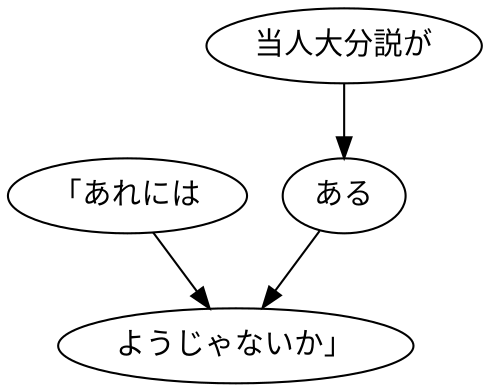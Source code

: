 digraph graph6103 {
	node0 [label="「あれには"];
	node1 [label="当人大分説が"];
	node2 [label="ある"];
	node3 [label="ようじゃないか」"];
	node0 -> node3;
	node1 -> node2;
	node2 -> node3;
}

